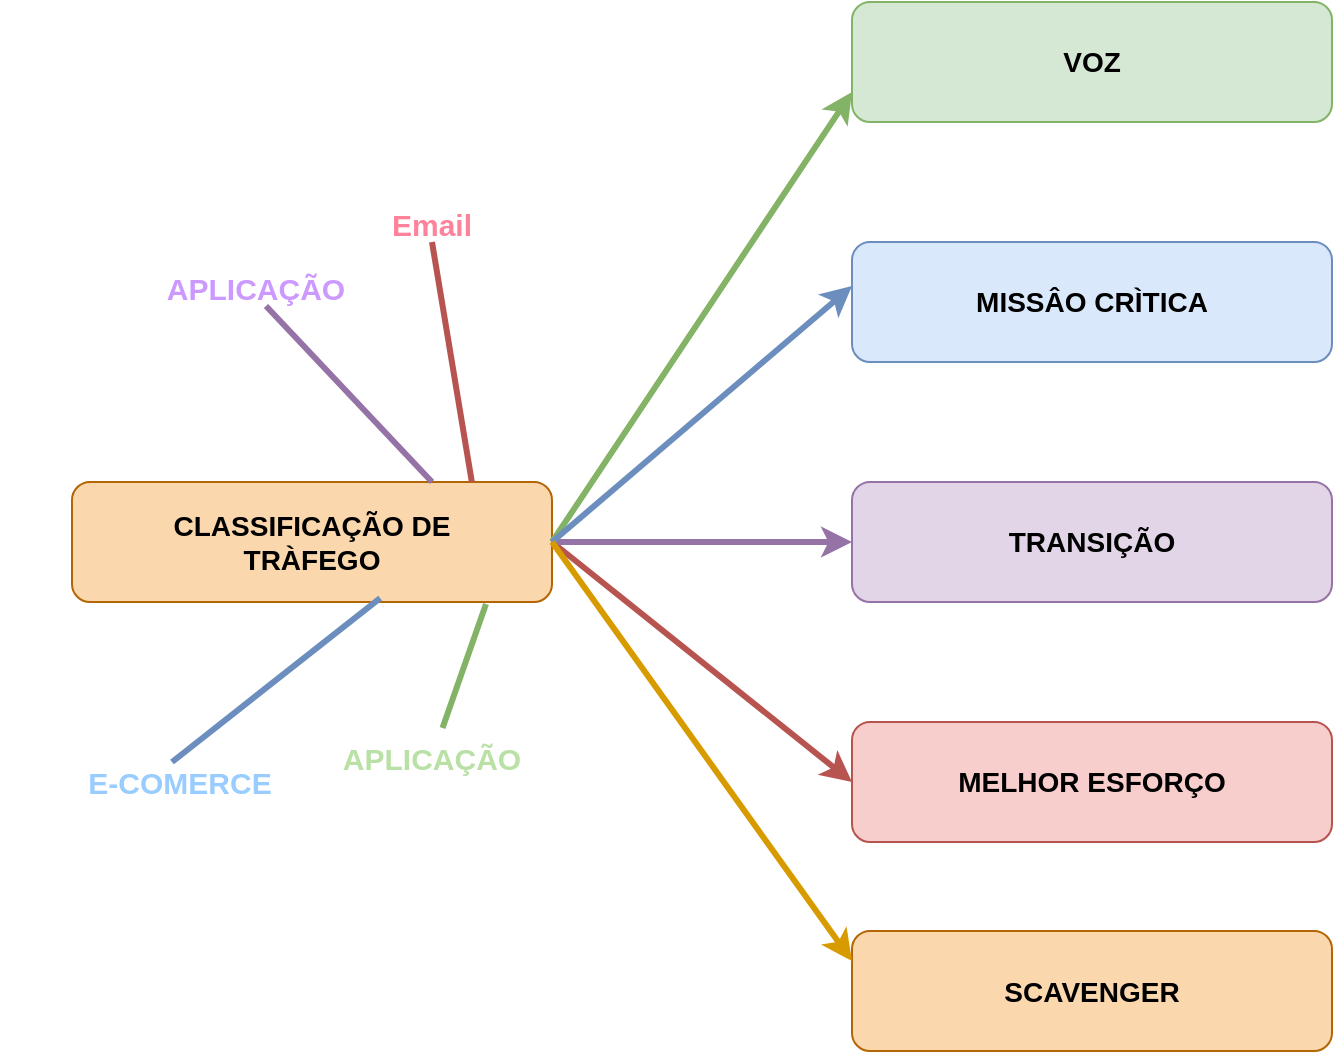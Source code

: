 <mxfile version="22.1.2" type="device">
  <diagram name="Página-1" id="agOniC0aJA_BBccGeIce">
    <mxGraphModel dx="1194" dy="716" grid="1" gridSize="10" guides="1" tooltips="1" connect="1" arrows="1" fold="1" page="1" pageScale="1" pageWidth="827" pageHeight="1169" math="0" shadow="0">
      <root>
        <mxCell id="0" />
        <mxCell id="1" parent="0" />
        <mxCell id="Nz8OvPGLOvfSOU8vJvpS-8" value="" style="rounded=1;whiteSpace=wrap;html=1;fillColor=#d5e8d4;strokeColor=#82b366;" vertex="1" parent="1">
          <mxGeometry x="430" y="60" width="240" height="60" as="geometry" />
        </mxCell>
        <mxCell id="Nz8OvPGLOvfSOU8vJvpS-1" value="" style="rounded=1;whiteSpace=wrap;html=1;fillColor=#fad7ac;strokeColor=#b46504;" vertex="1" parent="1">
          <mxGeometry x="40" y="300" width="240" height="60" as="geometry" />
        </mxCell>
        <mxCell id="Nz8OvPGLOvfSOU8vJvpS-7" value="VOZ" style="text;html=1;align=center;verticalAlign=middle;whiteSpace=wrap;rounded=0;fontStyle=1;fontSize=14;" vertex="1" parent="1">
          <mxGeometry x="460" y="75" width="180" height="30" as="geometry" />
        </mxCell>
        <mxCell id="Nz8OvPGLOvfSOU8vJvpS-9" value="" style="rounded=1;whiteSpace=wrap;html=1;fillColor=#f8cecc;strokeColor=#b85450;" vertex="1" parent="1">
          <mxGeometry x="430" y="420" width="240" height="60" as="geometry" />
        </mxCell>
        <mxCell id="Nz8OvPGLOvfSOU8vJvpS-10" value="" style="rounded=1;whiteSpace=wrap;html=1;fillColor=#dae8fc;strokeColor=#6c8ebf;" vertex="1" parent="1">
          <mxGeometry x="430" y="180" width="240" height="60" as="geometry" />
        </mxCell>
        <mxCell id="Nz8OvPGLOvfSOU8vJvpS-11" value="" style="rounded=1;whiteSpace=wrap;html=1;fillColor=#e1d5e7;strokeColor=#9673a6;" vertex="1" parent="1">
          <mxGeometry x="430" y="300" width="240" height="60" as="geometry" />
        </mxCell>
        <mxCell id="Nz8OvPGLOvfSOU8vJvpS-12" value="" style="rounded=1;whiteSpace=wrap;html=1;fillColor=#fad7ac;strokeColor=#b46504;" vertex="1" parent="1">
          <mxGeometry x="430" y="524.5" width="240" height="60" as="geometry" />
        </mxCell>
        <mxCell id="Nz8OvPGLOvfSOU8vJvpS-14" value="CLASSIFICAÇÃO DE TRÀFEGO" style="text;html=1;align=center;verticalAlign=middle;whiteSpace=wrap;rounded=0;fontStyle=1;fontSize=14;" vertex="1" parent="1">
          <mxGeometry x="70" y="315" width="180" height="30" as="geometry" />
        </mxCell>
        <mxCell id="Nz8OvPGLOvfSOU8vJvpS-15" value="MISSÂO CRÌTICA" style="text;html=1;align=center;verticalAlign=middle;whiteSpace=wrap;rounded=0;fontStyle=1;fontSize=14;" vertex="1" parent="1">
          <mxGeometry x="460" y="195" width="180" height="30" as="geometry" />
        </mxCell>
        <mxCell id="Nz8OvPGLOvfSOU8vJvpS-16" value="TRANSIÇÃO" style="text;html=1;align=center;verticalAlign=middle;whiteSpace=wrap;rounded=0;fontStyle=1;fontSize=14;" vertex="1" parent="1">
          <mxGeometry x="460" y="315" width="180" height="30" as="geometry" />
        </mxCell>
        <mxCell id="Nz8OvPGLOvfSOU8vJvpS-17" value="MELHOR ESFORÇO" style="text;html=1;align=center;verticalAlign=middle;whiteSpace=wrap;rounded=0;fontStyle=1;fontSize=14;" vertex="1" parent="1">
          <mxGeometry x="460" y="435" width="180" height="30" as="geometry" />
        </mxCell>
        <mxCell id="Nz8OvPGLOvfSOU8vJvpS-18" value="SCAVENGER" style="text;html=1;align=center;verticalAlign=middle;whiteSpace=wrap;rounded=0;fontStyle=1;fontSize=14;" vertex="1" parent="1">
          <mxGeometry x="460" y="539.5" width="180" height="30" as="geometry" />
        </mxCell>
        <mxCell id="Nz8OvPGLOvfSOU8vJvpS-19" value="Email" style="text;html=1;align=center;verticalAlign=middle;whiteSpace=wrap;rounded=0;fontStyle=1;fontSize=15;fontColor=#fd829a;" vertex="1" parent="1">
          <mxGeometry x="130" y="156" width="180" height="30" as="geometry" />
        </mxCell>
        <mxCell id="Nz8OvPGLOvfSOU8vJvpS-21" value="" style="endArrow=none;html=1;rounded=0;exitX=0.833;exitY=0;exitDx=0;exitDy=0;exitPerimeter=0;fillColor=#f8cecc;strokeColor=#b85450;strokeWidth=3;" edge="1" parent="1">
          <mxGeometry width="50" height="50" relative="1" as="geometry">
            <mxPoint x="239.92" y="300" as="sourcePoint" />
            <mxPoint x="220" y="180" as="targetPoint" />
          </mxGeometry>
        </mxCell>
        <mxCell id="Nz8OvPGLOvfSOU8vJvpS-22" value="APLICAÇÃO" style="text;html=1;align=center;verticalAlign=middle;whiteSpace=wrap;rounded=0;fontStyle=1;fontSize=15;fontColor=#CC99FF;" vertex="1" parent="1">
          <mxGeometry x="42" y="188" width="180" height="30" as="geometry" />
        </mxCell>
        <mxCell id="Nz8OvPGLOvfSOU8vJvpS-23" value="" style="endArrow=none;html=1;rounded=0;fillColor=#e1d5e7;strokeColor=#9673a6;exitX=0.75;exitY=0;exitDx=0;exitDy=0;entryX=0.75;entryY=1;entryDx=0;entryDy=0;strokeWidth=3;startArrow=none;startFill=0;" edge="1" parent="1" source="Nz8OvPGLOvfSOU8vJvpS-1">
          <mxGeometry width="50" height="50" relative="1" as="geometry">
            <mxPoint x="214.08" y="296" as="sourcePoint" />
            <mxPoint x="137" y="212" as="targetPoint" />
          </mxGeometry>
        </mxCell>
        <mxCell id="Nz8OvPGLOvfSOU8vJvpS-24" value="" style="endArrow=none;html=1;rounded=0;fillColor=#f8cecc;strokeColor=#b85450;strokeWidth=3;startArrow=classic;startFill=1;exitX=0;exitY=0.5;exitDx=0;exitDy=0;entryX=1;entryY=0.5;entryDx=0;entryDy=0;" edge="1" parent="1" source="Nz8OvPGLOvfSOU8vJvpS-9" target="Nz8OvPGLOvfSOU8vJvpS-1">
          <mxGeometry width="50" height="50" relative="1" as="geometry">
            <mxPoint x="400" y="435" as="sourcePoint" />
            <mxPoint x="280" y="355" as="targetPoint" />
          </mxGeometry>
        </mxCell>
        <mxCell id="Nz8OvPGLOvfSOU8vJvpS-25" value="" style="endArrow=none;html=1;rounded=0;fillColor=#e1d5e7;strokeColor=#9673a6;strokeWidth=3;startArrow=classic;startFill=1;exitX=0;exitY=0.5;exitDx=0;exitDy=0;" edge="1" parent="1" source="Nz8OvPGLOvfSOU8vJvpS-11">
          <mxGeometry width="50" height="50" relative="1" as="geometry">
            <mxPoint x="420" y="320" as="sourcePoint" />
            <mxPoint x="280" y="330" as="targetPoint" />
          </mxGeometry>
        </mxCell>
        <mxCell id="Nz8OvPGLOvfSOU8vJvpS-27" value="" style="endArrow=none;html=1;rounded=0;fillColor=#d5e8d4;strokeColor=#82b366;strokeWidth=3;startArrow=classic;startFill=1;exitX=0;exitY=0.75;exitDx=0;exitDy=0;entryX=1;entryY=0.5;entryDx=0;entryDy=0;" edge="1" parent="1" source="Nz8OvPGLOvfSOU8vJvpS-8" target="Nz8OvPGLOvfSOU8vJvpS-1">
          <mxGeometry width="50" height="50" relative="1" as="geometry">
            <mxPoint x="430" y="310" as="sourcePoint" />
            <mxPoint x="280" y="310" as="targetPoint" />
          </mxGeometry>
        </mxCell>
        <mxCell id="Nz8OvPGLOvfSOU8vJvpS-28" value="E-COMERCE" style="text;html=1;align=center;verticalAlign=middle;whiteSpace=wrap;rounded=0;fontStyle=1;fontSize=15;fontColor=#99CCFF;" vertex="1" parent="1">
          <mxGeometry x="4" y="435" width="180" height="30" as="geometry" />
        </mxCell>
        <mxCell id="Nz8OvPGLOvfSOU8vJvpS-29" value="" style="endArrow=none;html=1;rounded=0;fillColor=#d5e8d4;strokeColor=#82b366;entryX=0.75;entryY=1;entryDx=0;entryDy=0;strokeWidth=3;startArrow=none;startFill=0;" edge="1" parent="1" source="Nz8OvPGLOvfSOU8vJvpS-30">
          <mxGeometry width="50" height="50" relative="1" as="geometry">
            <mxPoint x="170" y="435" as="sourcePoint" />
            <mxPoint x="247" y="361" as="targetPoint" />
          </mxGeometry>
        </mxCell>
        <mxCell id="Nz8OvPGLOvfSOU8vJvpS-30" value="APLICAÇÃO" style="text;html=1;align=center;verticalAlign=middle;whiteSpace=wrap;rounded=0;fontStyle=1;fontSize=15;fontColor=#B9E0A5;" vertex="1" parent="1">
          <mxGeometry x="130" y="423" width="180" height="30" as="geometry" />
        </mxCell>
        <mxCell id="Nz8OvPGLOvfSOU8vJvpS-31" value="" style="endArrow=none;html=1;rounded=0;fillColor=#dae8fc;strokeColor=#6c8ebf;entryX=0.642;entryY=0.967;entryDx=0;entryDy=0;strokeWidth=3;startArrow=none;startFill=0;exitX=0.5;exitY=0;exitDx=0;exitDy=0;entryPerimeter=0;" edge="1" parent="1" target="Nz8OvPGLOvfSOU8vJvpS-1">
          <mxGeometry width="50" height="50" relative="1" as="geometry">
            <mxPoint x="90" y="440" as="sourcePoint" />
            <mxPoint x="198.96" y="364.98" as="targetPoint" />
          </mxGeometry>
        </mxCell>
        <mxCell id="Nz8OvPGLOvfSOU8vJvpS-34" value="" style="endArrow=none;html=1;rounded=0;fillColor=#dae8fc;strokeColor=#6c8ebf;strokeWidth=3;startArrow=classic;startFill=1;exitX=0;exitY=0.367;exitDx=0;exitDy=0;exitPerimeter=0;" edge="1" parent="1" source="Nz8OvPGLOvfSOU8vJvpS-10">
          <mxGeometry width="50" height="50" relative="1" as="geometry">
            <mxPoint x="440" y="115" as="sourcePoint" />
            <mxPoint x="280" y="330" as="targetPoint" />
          </mxGeometry>
        </mxCell>
        <mxCell id="Nz8OvPGLOvfSOU8vJvpS-35" value="" style="endArrow=none;html=1;rounded=0;fillColor=#ffe6cc;strokeColor=#d79b00;strokeWidth=3;startArrow=classic;startFill=1;exitX=0;exitY=0.25;exitDx=0;exitDy=0;entryX=1;entryY=0.5;entryDx=0;entryDy=0;" edge="1" parent="1" source="Nz8OvPGLOvfSOU8vJvpS-12" target="Nz8OvPGLOvfSOU8vJvpS-1">
          <mxGeometry width="50" height="50" relative="1" as="geometry">
            <mxPoint x="439" y="481" as="sourcePoint" />
            <mxPoint x="289" y="361" as="targetPoint" />
          </mxGeometry>
        </mxCell>
      </root>
    </mxGraphModel>
  </diagram>
</mxfile>
